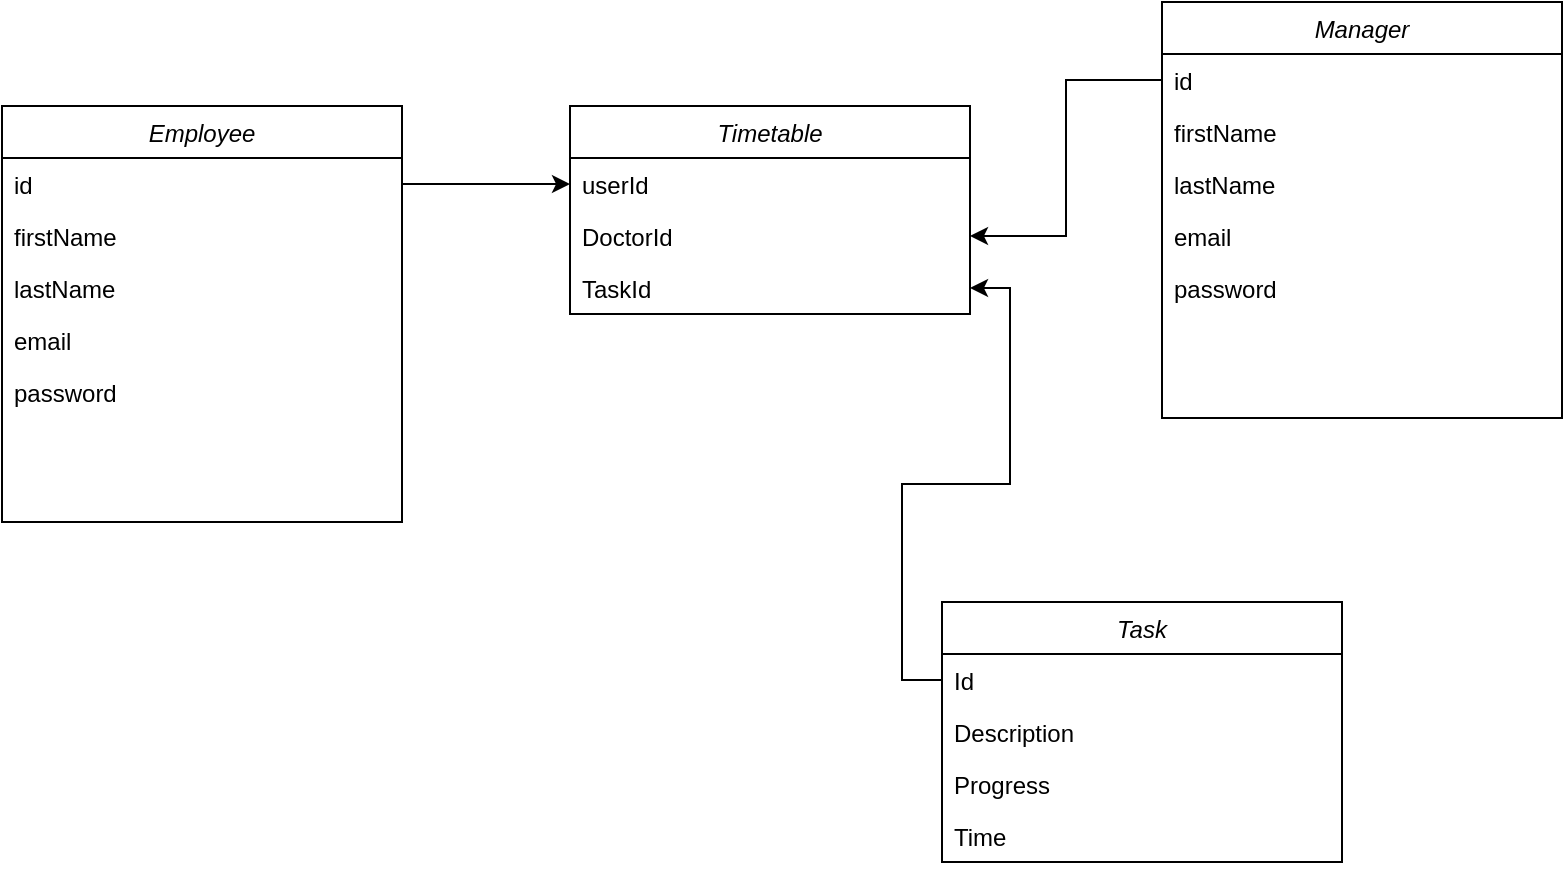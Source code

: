 <mxfile version="14.6.3" type="github">
  <diagram id="VqUh3eDONwqyXu38NQeO" name="Page-1">
    <mxGraphModel dx="1422" dy="762" grid="1" gridSize="10" guides="1" tooltips="1" connect="1" arrows="1" fold="1" page="1" pageScale="1" pageWidth="827" pageHeight="1169" math="0" shadow="0">
      <root>
        <mxCell id="0" />
        <mxCell id="1" parent="0" />
        <mxCell id="69ptfvSlq0NvzJPPm9oL-1" value="Employee" style="swimlane;fontStyle=2;align=center;verticalAlign=top;childLayout=stackLayout;horizontal=1;startSize=26;horizontalStack=0;resizeParent=1;resizeLast=0;collapsible=1;marginBottom=0;rounded=0;shadow=0;strokeWidth=1;" vertex="1" parent="1">
          <mxGeometry x="30" y="172" width="200" height="208" as="geometry">
            <mxRectangle x="220" y="120" width="160" height="26" as="alternateBounds" />
          </mxGeometry>
        </mxCell>
        <mxCell id="69ptfvSlq0NvzJPPm9oL-2" value="id " style="text;align=left;verticalAlign=top;spacingLeft=4;spacingRight=4;overflow=hidden;rotatable=0;points=[[0,0.5],[1,0.5]];portConstraint=eastwest;" vertex="1" parent="69ptfvSlq0NvzJPPm9oL-1">
          <mxGeometry y="26" width="200" height="26" as="geometry" />
        </mxCell>
        <mxCell id="69ptfvSlq0NvzJPPm9oL-3" value="firstName" style="text;align=left;verticalAlign=top;spacingLeft=4;spacingRight=4;overflow=hidden;rotatable=0;points=[[0,0.5],[1,0.5]];portConstraint=eastwest;rounded=0;shadow=0;html=0;" vertex="1" parent="69ptfvSlq0NvzJPPm9oL-1">
          <mxGeometry y="52" width="200" height="26" as="geometry" />
        </mxCell>
        <mxCell id="69ptfvSlq0NvzJPPm9oL-4" value="lastName" style="text;align=left;verticalAlign=top;spacingLeft=4;spacingRight=4;overflow=hidden;rotatable=0;points=[[0,0.5],[1,0.5]];portConstraint=eastwest;rounded=0;shadow=0;html=0;" vertex="1" parent="69ptfvSlq0NvzJPPm9oL-1">
          <mxGeometry y="78" width="200" height="26" as="geometry" />
        </mxCell>
        <mxCell id="69ptfvSlq0NvzJPPm9oL-5" value="email" style="text;align=left;verticalAlign=top;spacingLeft=4;spacingRight=4;overflow=hidden;rotatable=0;points=[[0,0.5],[1,0.5]];portConstraint=eastwest;rounded=0;shadow=0;html=0;" vertex="1" parent="69ptfvSlq0NvzJPPm9oL-1">
          <mxGeometry y="104" width="200" height="26" as="geometry" />
        </mxCell>
        <mxCell id="69ptfvSlq0NvzJPPm9oL-7" value="password " style="text;align=left;verticalAlign=top;spacingLeft=4;spacingRight=4;overflow=hidden;rotatable=0;points=[[0,0.5],[1,0.5]];portConstraint=eastwest;rounded=0;shadow=0;html=0;" vertex="1" parent="69ptfvSlq0NvzJPPm9oL-1">
          <mxGeometry y="130" width="200" height="26" as="geometry" />
        </mxCell>
        <mxCell id="69ptfvSlq0NvzJPPm9oL-9" value="Manager" style="swimlane;fontStyle=2;align=center;verticalAlign=top;childLayout=stackLayout;horizontal=1;startSize=26;horizontalStack=0;resizeParent=1;resizeLast=0;collapsible=1;marginBottom=0;rounded=0;shadow=0;strokeWidth=1;" vertex="1" parent="1">
          <mxGeometry x="610" y="120" width="200" height="208" as="geometry">
            <mxRectangle x="220" y="120" width="160" height="26" as="alternateBounds" />
          </mxGeometry>
        </mxCell>
        <mxCell id="69ptfvSlq0NvzJPPm9oL-10" value="id " style="text;align=left;verticalAlign=top;spacingLeft=4;spacingRight=4;overflow=hidden;rotatable=0;points=[[0,0.5],[1,0.5]];portConstraint=eastwest;" vertex="1" parent="69ptfvSlq0NvzJPPm9oL-9">
          <mxGeometry y="26" width="200" height="26" as="geometry" />
        </mxCell>
        <mxCell id="69ptfvSlq0NvzJPPm9oL-11" value="firstName" style="text;align=left;verticalAlign=top;spacingLeft=4;spacingRight=4;overflow=hidden;rotatable=0;points=[[0,0.5],[1,0.5]];portConstraint=eastwest;rounded=0;shadow=0;html=0;" vertex="1" parent="69ptfvSlq0NvzJPPm9oL-9">
          <mxGeometry y="52" width="200" height="26" as="geometry" />
        </mxCell>
        <mxCell id="69ptfvSlq0NvzJPPm9oL-12" value="lastName" style="text;align=left;verticalAlign=top;spacingLeft=4;spacingRight=4;overflow=hidden;rotatable=0;points=[[0,0.5],[1,0.5]];portConstraint=eastwest;rounded=0;shadow=0;html=0;" vertex="1" parent="69ptfvSlq0NvzJPPm9oL-9">
          <mxGeometry y="78" width="200" height="26" as="geometry" />
        </mxCell>
        <mxCell id="69ptfvSlq0NvzJPPm9oL-15" value="email" style="text;align=left;verticalAlign=top;spacingLeft=4;spacingRight=4;overflow=hidden;rotatable=0;points=[[0,0.5],[1,0.5]];portConstraint=eastwest;rounded=0;shadow=0;html=0;" vertex="1" parent="69ptfvSlq0NvzJPPm9oL-9">
          <mxGeometry y="104" width="200" height="26" as="geometry" />
        </mxCell>
        <mxCell id="69ptfvSlq0NvzJPPm9oL-16" value="password" style="text;align=left;verticalAlign=top;spacingLeft=4;spacingRight=4;overflow=hidden;rotatable=0;points=[[0,0.5],[1,0.5]];portConstraint=eastwest;rounded=0;shadow=0;html=0;" vertex="1" parent="69ptfvSlq0NvzJPPm9oL-9">
          <mxGeometry y="130" width="200" height="26" as="geometry" />
        </mxCell>
        <mxCell id="69ptfvSlq0NvzJPPm9oL-17" value="Timetable&#xa;" style="swimlane;fontStyle=2;align=center;verticalAlign=top;childLayout=stackLayout;horizontal=1;startSize=26;horizontalStack=0;resizeParent=1;resizeLast=0;collapsible=1;marginBottom=0;rounded=0;shadow=0;strokeWidth=1;" vertex="1" parent="1">
          <mxGeometry x="314" y="172" width="200" height="104" as="geometry">
            <mxRectangle x="220" y="120" width="160" height="26" as="alternateBounds" />
          </mxGeometry>
        </mxCell>
        <mxCell id="69ptfvSlq0NvzJPPm9oL-18" value="userId" style="text;align=left;verticalAlign=top;spacingLeft=4;spacingRight=4;overflow=hidden;rotatable=0;points=[[0,0.5],[1,0.5]];portConstraint=eastwest;" vertex="1" parent="69ptfvSlq0NvzJPPm9oL-17">
          <mxGeometry y="26" width="200" height="26" as="geometry" />
        </mxCell>
        <mxCell id="69ptfvSlq0NvzJPPm9oL-19" value="DoctorId" style="text;align=left;verticalAlign=top;spacingLeft=4;spacingRight=4;overflow=hidden;rotatable=0;points=[[0,0.5],[1,0.5]];portConstraint=eastwest;rounded=0;shadow=0;html=0;" vertex="1" parent="69ptfvSlq0NvzJPPm9oL-17">
          <mxGeometry y="52" width="200" height="26" as="geometry" />
        </mxCell>
        <mxCell id="69ptfvSlq0NvzJPPm9oL-20" value="TaskId" style="text;align=left;verticalAlign=top;spacingLeft=4;spacingRight=4;overflow=hidden;rotatable=0;points=[[0,0.5],[1,0.5]];portConstraint=eastwest;rounded=0;shadow=0;html=0;" vertex="1" parent="69ptfvSlq0NvzJPPm9oL-17">
          <mxGeometry y="78" width="200" height="26" as="geometry" />
        </mxCell>
        <mxCell id="69ptfvSlq0NvzJPPm9oL-21" style="edgeStyle=orthogonalEdgeStyle;rounded=0;orthogonalLoop=1;jettySize=auto;html=1;entryX=0;entryY=0.5;entryDx=0;entryDy=0;" edge="1" parent="1" source="69ptfvSlq0NvzJPPm9oL-2" target="69ptfvSlq0NvzJPPm9oL-18">
          <mxGeometry relative="1" as="geometry" />
        </mxCell>
        <mxCell id="69ptfvSlq0NvzJPPm9oL-22" style="edgeStyle=orthogonalEdgeStyle;rounded=0;orthogonalLoop=1;jettySize=auto;html=1;entryX=1;entryY=0.5;entryDx=0;entryDy=0;" edge="1" parent="1" source="69ptfvSlq0NvzJPPm9oL-10" target="69ptfvSlq0NvzJPPm9oL-19">
          <mxGeometry relative="1" as="geometry" />
        </mxCell>
        <mxCell id="69ptfvSlq0NvzJPPm9oL-23" value="Task" style="swimlane;fontStyle=2;align=center;verticalAlign=top;childLayout=stackLayout;horizontal=1;startSize=26;horizontalStack=0;resizeParent=1;resizeLast=0;collapsible=1;marginBottom=0;rounded=0;shadow=0;strokeWidth=1;" vertex="1" parent="1">
          <mxGeometry x="500" y="420" width="200" height="130" as="geometry">
            <mxRectangle x="220" y="120" width="160" height="26" as="alternateBounds" />
          </mxGeometry>
        </mxCell>
        <mxCell id="69ptfvSlq0NvzJPPm9oL-24" value="Id" style="text;align=left;verticalAlign=top;spacingLeft=4;spacingRight=4;overflow=hidden;rotatable=0;points=[[0,0.5],[1,0.5]];portConstraint=eastwest;" vertex="1" parent="69ptfvSlq0NvzJPPm9oL-23">
          <mxGeometry y="26" width="200" height="26" as="geometry" />
        </mxCell>
        <mxCell id="69ptfvSlq0NvzJPPm9oL-25" value="Description" style="text;align=left;verticalAlign=top;spacingLeft=4;spacingRight=4;overflow=hidden;rotatable=0;points=[[0,0.5],[1,0.5]];portConstraint=eastwest;rounded=0;shadow=0;html=0;" vertex="1" parent="69ptfvSlq0NvzJPPm9oL-23">
          <mxGeometry y="52" width="200" height="26" as="geometry" />
        </mxCell>
        <mxCell id="69ptfvSlq0NvzJPPm9oL-26" value="Progress" style="text;align=left;verticalAlign=top;spacingLeft=4;spacingRight=4;overflow=hidden;rotatable=0;points=[[0,0.5],[1,0.5]];portConstraint=eastwest;rounded=0;shadow=0;html=0;" vertex="1" parent="69ptfvSlq0NvzJPPm9oL-23">
          <mxGeometry y="78" width="200" height="26" as="geometry" />
        </mxCell>
        <mxCell id="69ptfvSlq0NvzJPPm9oL-27" value="Time" style="text;align=left;verticalAlign=top;spacingLeft=4;spacingRight=4;overflow=hidden;rotatable=0;points=[[0,0.5],[1,0.5]];portConstraint=eastwest;rounded=0;shadow=0;html=0;" vertex="1" parent="69ptfvSlq0NvzJPPm9oL-23">
          <mxGeometry y="104" width="200" height="26" as="geometry" />
        </mxCell>
        <mxCell id="69ptfvSlq0NvzJPPm9oL-28" style="edgeStyle=orthogonalEdgeStyle;rounded=0;orthogonalLoop=1;jettySize=auto;html=1;entryX=1;entryY=0.5;entryDx=0;entryDy=0;" edge="1" parent="1" source="69ptfvSlq0NvzJPPm9oL-24" target="69ptfvSlq0NvzJPPm9oL-20">
          <mxGeometry relative="1" as="geometry" />
        </mxCell>
      </root>
    </mxGraphModel>
  </diagram>
</mxfile>

